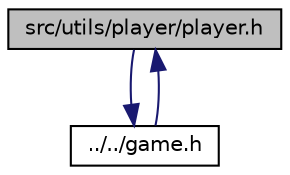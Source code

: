 digraph "src/utils/player/player.h"
{
 // LATEX_PDF_SIZE
  edge [fontname="Helvetica",fontsize="10",labelfontname="Helvetica",labelfontsize="10"];
  node [fontname="Helvetica",fontsize="10",shape=record];
  Node1 [label="src/utils/player/player.h",height=0.2,width=0.4,color="black", fillcolor="grey75", style="filled", fontcolor="black",tooltip="Libreria per la gestione dei giocatori."];
  Node1 -> Node2 [color="midnightblue",fontsize="10",style="solid",fontname="Helvetica"];
  Node2 [label="../../game.h",height=0.2,width=0.4,color="black", fillcolor="white", style="filled",URL="$game_8h.html",tooltip="Libreria per la gestione del gioco X-Tetris."];
  Node2 -> Node1 [color="midnightblue",fontsize="10",style="solid",fontname="Helvetica"];
}
